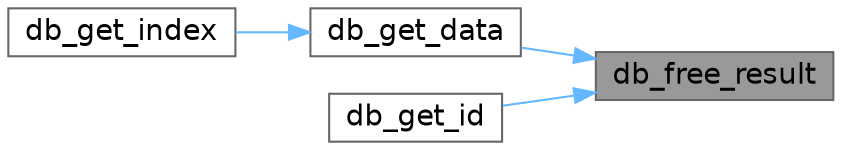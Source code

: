 digraph "db_free_result"
{
 // LATEX_PDF_SIZE
  bgcolor="transparent";
  edge [fontname=Helvetica,fontsize=14,labelfontname=Helvetica,labelfontsize=14];
  node [fontname=Helvetica,fontsize=14,shape=box,height=0.2,width=0.4];
  rankdir="RL";
  Node1 [id="Node000001",label="db_free_result",height=0.2,width=0.4,color="gray40", fillcolor="grey60", style="filled", fontcolor="black",tooltip=" "];
  Node1 -> Node2 [id="edge1_Node000001_Node000002",dir="back",color="steelblue1",style="solid",tooltip=" "];
  Node2 [id="Node000002",label="db_get_data",height=0.2,width=0.4,color="grey40", fillcolor="white", style="filled",URL="$d9/d92/db__common_8inc_8php.html#a7bd603470b466f5d841634e4f2deb847",tooltip=" "];
  Node2 -> Node3 [id="edge2_Node000002_Node000003",dir="back",color="steelblue1",style="solid",tooltip=" "];
  Node3 [id="Node000003",label="db_get_index",height=0.2,width=0.4,color="grey40", fillcolor="white", style="filled",URL="$d9/d92/db__common_8inc_8php.html#aee9b4beb331414bb0a79ff61ce3f9587",tooltip=" "];
  Node1 -> Node4 [id="edge3_Node000001_Node000004",dir="back",color="steelblue1",style="solid",tooltip=" "];
  Node4 [id="Node000004",label="db_get_id",height=0.2,width=0.4,color="grey40", fillcolor="white", style="filled",URL="$d9/d92/db__common_8inc_8php.html#a013284fcfe2e9831d68cd86b793a1d42",tooltip=" "];
}
